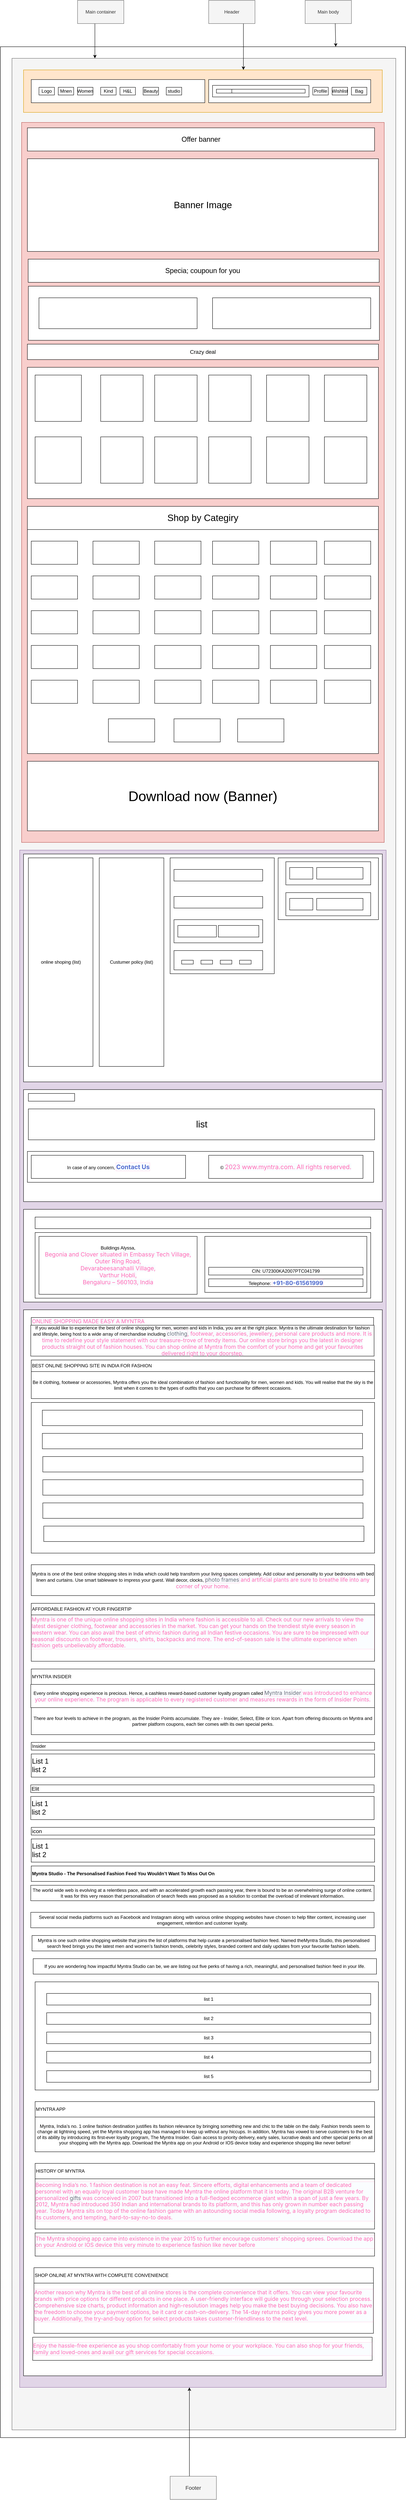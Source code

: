 <mxfile version="21.6.8" type="device">
  <diagram name="Page-1" id="J_QGx3Kxm0ipwew9tZq9">
    <mxGraphModel dx="2288" dy="1913" grid="1" gridSize="10" guides="1" tooltips="1" connect="1" arrows="1" fold="1" page="1" pageScale="1" pageWidth="850" pageHeight="1100" math="0" shadow="0">
      <root>
        <mxCell id="0" />
        <mxCell id="1" parent="0" />
        <mxCell id="g2kspoFdz66y3IR5VLWs-1" value="" style="rounded=0;whiteSpace=wrap;html=1;" parent="1" vertex="1">
          <mxGeometry x="-220" y="90" width="1050" height="6190" as="geometry" />
        </mxCell>
        <mxCell id="g2kspoFdz66y3IR5VLWs-2" value="" style="rounded=0;whiteSpace=wrap;html=1;fillColor=#f5f5f5;fontColor=#333333;strokeColor=#666666;" parent="1" vertex="1">
          <mxGeometry x="-190" y="120" width="995" height="6140" as="geometry" />
        </mxCell>
        <mxCell id="g2kspoFdz66y3IR5VLWs-3" value="" style="rounded=0;whiteSpace=wrap;html=1;fillColor=#ffe6cc;strokeColor=#d79b00;" parent="1" vertex="1">
          <mxGeometry x="-160" y="150" width="930" height="110" as="geometry" />
        </mxCell>
        <mxCell id="g2kspoFdz66y3IR5VLWs-4" value="" style="rounded=0;whiteSpace=wrap;html=1;" parent="1" vertex="1">
          <mxGeometry x="-140" y="175" width="450" height="60" as="geometry" />
        </mxCell>
        <mxCell id="g2kspoFdz66y3IR5VLWs-5" value="" style="rounded=0;whiteSpace=wrap;html=1;" parent="1" vertex="1">
          <mxGeometry x="320" y="175" width="420" height="60" as="geometry" />
        </mxCell>
        <mxCell id="g2kspoFdz66y3IR5VLWs-7" value="Mnen" style="rounded=1;whiteSpace=wrap;html=1;arcSize=0;" parent="1" vertex="1">
          <mxGeometry x="-70" y="195" width="40" height="20" as="geometry" />
        </mxCell>
        <mxCell id="g2kspoFdz66y3IR5VLWs-8" value="Women" style="rounded=1;whiteSpace=wrap;html=1;arcSize=0;" parent="1" vertex="1">
          <mxGeometry x="-20" y="195" width="40" height="20" as="geometry" />
        </mxCell>
        <mxCell id="g2kspoFdz66y3IR5VLWs-9" value="Kind" style="rounded=1;whiteSpace=wrap;html=1;arcSize=0;" parent="1" vertex="1">
          <mxGeometry x="40" y="195" width="40" height="20" as="geometry" />
        </mxCell>
        <mxCell id="g2kspoFdz66y3IR5VLWs-10" value="H&amp;amp;L" style="rounded=1;whiteSpace=wrap;html=1;arcSize=0;" parent="1" vertex="1">
          <mxGeometry x="90" y="195" width="40" height="20" as="geometry" />
        </mxCell>
        <mxCell id="g2kspoFdz66y3IR5VLWs-11" value="Beauty" style="rounded=1;whiteSpace=wrap;html=1;arcSize=0;" parent="1" vertex="1">
          <mxGeometry x="150" y="195" width="40" height="20" as="geometry" />
        </mxCell>
        <mxCell id="g2kspoFdz66y3IR5VLWs-12" value="studio" style="rounded=1;whiteSpace=wrap;html=1;arcSize=0;" parent="1" vertex="1">
          <mxGeometry x="210" y="195" width="40" height="20" as="geometry" />
        </mxCell>
        <mxCell id="g2kspoFdz66y3IR5VLWs-13" value="Logo" style="rounded=1;whiteSpace=wrap;html=1;arcSize=0;" parent="1" vertex="1">
          <mxGeometry x="-120" y="195" width="40" height="20" as="geometry" />
        </mxCell>
        <mxCell id="g2kspoFdz66y3IR5VLWs-14" value="Profile" style="rounded=1;whiteSpace=wrap;html=1;arcSize=0;" parent="1" vertex="1">
          <mxGeometry x="590" y="195" width="40" height="20" as="geometry" />
        </mxCell>
        <mxCell id="g2kspoFdz66y3IR5VLWs-15" value="Wishlist" style="rounded=1;whiteSpace=wrap;html=1;arcSize=0;" parent="1" vertex="1">
          <mxGeometry x="640" y="195" width="40" height="20" as="geometry" />
        </mxCell>
        <mxCell id="g2kspoFdz66y3IR5VLWs-16" value="Bag" style="rounded=1;whiteSpace=wrap;html=1;arcSize=0;" parent="1" vertex="1">
          <mxGeometry x="690" y="195" width="40" height="20" as="geometry" />
        </mxCell>
        <mxCell id="g2kspoFdz66y3IR5VLWs-18" value="" style="rounded=0;whiteSpace=wrap;html=1;" parent="1" vertex="1">
          <mxGeometry x="330" y="190" width="250" height="30" as="geometry" />
        </mxCell>
        <mxCell id="g2kspoFdz66y3IR5VLWs-19" value="" style="rounded=0;whiteSpace=wrap;html=1;" parent="1" vertex="1">
          <mxGeometry x="380" y="200" width="190" height="10" as="geometry" />
        </mxCell>
        <mxCell id="g2kspoFdz66y3IR5VLWs-20" value="" style="rounded=1;whiteSpace=wrap;html=1;arcSize=0;" parent="1" vertex="1">
          <mxGeometry x="340" y="200" width="40" height="10" as="geometry" />
        </mxCell>
        <mxCell id="g2kspoFdz66y3IR5VLWs-24" value="" style="rounded=0;whiteSpace=wrap;html=1;fillColor=#f8cecc;strokeColor=#b85450;" parent="1" vertex="1">
          <mxGeometry x="-165" y="286" width="940" height="1864" as="geometry" />
        </mxCell>
        <mxCell id="g2kspoFdz66y3IR5VLWs-26" value="&lt;font style=&quot;font-size: 18px;&quot;&gt;Offer banner&lt;/font&gt;" style="rounded=0;whiteSpace=wrap;html=1;" parent="1" vertex="1">
          <mxGeometry x="-150" y="300" width="900" height="60" as="geometry" />
        </mxCell>
        <mxCell id="g2kspoFdz66y3IR5VLWs-27" value="&lt;font style=&quot;font-size: 24px;&quot;&gt;Banner Image&lt;/font&gt;" style="rounded=0;whiteSpace=wrap;html=1;" parent="1" vertex="1">
          <mxGeometry x="-150" y="380" width="910" height="240" as="geometry" />
        </mxCell>
        <mxCell id="g2kspoFdz66y3IR5VLWs-28" value="&lt;font style=&quot;font-size: 18px;&quot;&gt;Specia; coupoun for you&amp;nbsp;&lt;/font&gt;" style="rounded=0;whiteSpace=wrap;html=1;" parent="1" vertex="1">
          <mxGeometry x="-148" y="640" width="910" height="60" as="geometry" />
        </mxCell>
        <mxCell id="g2kspoFdz66y3IR5VLWs-29" value="" style="rounded=0;whiteSpace=wrap;html=1;" parent="1" vertex="1">
          <mxGeometry x="-147.5" y="710" width="910" height="140" as="geometry" />
        </mxCell>
        <mxCell id="g2kspoFdz66y3IR5VLWs-30" value="" style="rounded=0;whiteSpace=wrap;html=1;" parent="1" vertex="1">
          <mxGeometry x="330" y="740" width="410" height="80" as="geometry" />
        </mxCell>
        <mxCell id="g2kspoFdz66y3IR5VLWs-31" value="" style="rounded=0;whiteSpace=wrap;html=1;" parent="1" vertex="1">
          <mxGeometry x="-120" y="740" width="410" height="80" as="geometry" />
        </mxCell>
        <mxCell id="g2kspoFdz66y3IR5VLWs-32" value="&lt;font style=&quot;font-size: 14px;&quot;&gt;Crazy deal&lt;/font&gt;" style="rounded=0;whiteSpace=wrap;html=1;" parent="1" vertex="1">
          <mxGeometry x="-150" y="860" width="910" height="40" as="geometry" />
        </mxCell>
        <mxCell id="g2kspoFdz66y3IR5VLWs-33" value="" style="rounded=0;whiteSpace=wrap;html=1;" parent="1" vertex="1">
          <mxGeometry x="-150" y="920" width="910" height="340" as="geometry" />
        </mxCell>
        <mxCell id="inpO7xmW9Edm7vIvxbvB-1" value="" style="rounded=0;whiteSpace=wrap;html=1;" parent="1" vertex="1">
          <mxGeometry x="-130" y="940" width="120" height="120" as="geometry" />
        </mxCell>
        <mxCell id="inpO7xmW9Edm7vIvxbvB-2" value="" style="rounded=0;whiteSpace=wrap;html=1;" parent="1" vertex="1">
          <mxGeometry x="40" y="940" width="110" height="120" as="geometry" />
        </mxCell>
        <mxCell id="inpO7xmW9Edm7vIvxbvB-3" value="" style="rounded=0;whiteSpace=wrap;html=1;" parent="1" vertex="1">
          <mxGeometry x="180" y="940" width="110" height="120" as="geometry" />
        </mxCell>
        <mxCell id="inpO7xmW9Edm7vIvxbvB-4" value="" style="rounded=0;whiteSpace=wrap;html=1;" parent="1" vertex="1">
          <mxGeometry x="320" y="940" width="110" height="120" as="geometry" />
        </mxCell>
        <mxCell id="inpO7xmW9Edm7vIvxbvB-5" value="" style="rounded=0;whiteSpace=wrap;html=1;" parent="1" vertex="1">
          <mxGeometry x="470" y="940" width="110" height="120" as="geometry" />
        </mxCell>
        <mxCell id="inpO7xmW9Edm7vIvxbvB-6" value="" style="rounded=0;whiteSpace=wrap;html=1;" parent="1" vertex="1">
          <mxGeometry x="620" y="940" width="110" height="120" as="geometry" />
        </mxCell>
        <mxCell id="inpO7xmW9Edm7vIvxbvB-9" value="" style="rounded=0;whiteSpace=wrap;html=1;" parent="1" vertex="1">
          <mxGeometry x="-130" y="1100" width="120" height="120" as="geometry" />
        </mxCell>
        <mxCell id="inpO7xmW9Edm7vIvxbvB-10" value="" style="rounded=0;whiteSpace=wrap;html=1;" parent="1" vertex="1">
          <mxGeometry x="40" y="1100" width="110" height="120" as="geometry" />
        </mxCell>
        <mxCell id="inpO7xmW9Edm7vIvxbvB-11" value="" style="rounded=0;whiteSpace=wrap;html=1;" parent="1" vertex="1">
          <mxGeometry x="180" y="1100" width="110" height="120" as="geometry" />
        </mxCell>
        <mxCell id="inpO7xmW9Edm7vIvxbvB-12" value="" style="rounded=0;whiteSpace=wrap;html=1;" parent="1" vertex="1">
          <mxGeometry x="320" y="1100" width="110" height="120" as="geometry" />
        </mxCell>
        <mxCell id="inpO7xmW9Edm7vIvxbvB-13" value="" style="rounded=0;whiteSpace=wrap;html=1;" parent="1" vertex="1">
          <mxGeometry x="470" y="1100" width="110" height="120" as="geometry" />
        </mxCell>
        <mxCell id="inpO7xmW9Edm7vIvxbvB-14" value="" style="rounded=0;whiteSpace=wrap;html=1;" parent="1" vertex="1">
          <mxGeometry x="620" y="1100" width="110" height="120" as="geometry" />
        </mxCell>
        <mxCell id="inpO7xmW9Edm7vIvxbvB-15" value="&lt;font style=&quot;font-size: 24px;&quot;&gt;Shop by Categiry&lt;/font&gt;" style="rounded=0;whiteSpace=wrap;html=1;" parent="1" vertex="1">
          <mxGeometry x="-150" y="1280" width="910" height="60" as="geometry" />
        </mxCell>
        <mxCell id="inpO7xmW9Edm7vIvxbvB-16" value="" style="rounded=0;whiteSpace=wrap;html=1;" parent="1" vertex="1">
          <mxGeometry x="-150" y="1340" width="910" height="580" as="geometry" />
        </mxCell>
        <mxCell id="inpO7xmW9Edm7vIvxbvB-17" value="" style="rounded=0;whiteSpace=wrap;html=1;" parent="1" vertex="1">
          <mxGeometry x="620" y="1370" width="120" height="60" as="geometry" />
        </mxCell>
        <mxCell id="inpO7xmW9Edm7vIvxbvB-18" value="" style="rounded=0;whiteSpace=wrap;html=1;" parent="1" vertex="1">
          <mxGeometry x="480" y="1370" width="120" height="60" as="geometry" />
        </mxCell>
        <mxCell id="inpO7xmW9Edm7vIvxbvB-19" value="" style="rounded=0;whiteSpace=wrap;html=1;" parent="1" vertex="1">
          <mxGeometry x="330" y="1370" width="120" height="60" as="geometry" />
        </mxCell>
        <mxCell id="inpO7xmW9Edm7vIvxbvB-20" value="" style="rounded=0;whiteSpace=wrap;html=1;" parent="1" vertex="1">
          <mxGeometry x="180" y="1370" width="120" height="60" as="geometry" />
        </mxCell>
        <mxCell id="inpO7xmW9Edm7vIvxbvB-21" value="" style="rounded=0;whiteSpace=wrap;html=1;" parent="1" vertex="1">
          <mxGeometry x="20" y="1370" width="120" height="60" as="geometry" />
        </mxCell>
        <mxCell id="inpO7xmW9Edm7vIvxbvB-22" value="" style="rounded=0;whiteSpace=wrap;html=1;" parent="1" vertex="1">
          <mxGeometry x="-140" y="1370" width="120" height="60" as="geometry" />
        </mxCell>
        <mxCell id="inpO7xmW9Edm7vIvxbvB-23" value="" style="rounded=0;whiteSpace=wrap;html=1;" parent="1" vertex="1">
          <mxGeometry x="620" y="1460" width="120" height="60" as="geometry" />
        </mxCell>
        <mxCell id="inpO7xmW9Edm7vIvxbvB-24" value="" style="rounded=0;whiteSpace=wrap;html=1;" parent="1" vertex="1">
          <mxGeometry x="480" y="1460" width="120" height="60" as="geometry" />
        </mxCell>
        <mxCell id="inpO7xmW9Edm7vIvxbvB-25" value="" style="rounded=0;whiteSpace=wrap;html=1;" parent="1" vertex="1">
          <mxGeometry x="330" y="1460" width="120" height="60" as="geometry" />
        </mxCell>
        <mxCell id="inpO7xmW9Edm7vIvxbvB-26" value="" style="rounded=0;whiteSpace=wrap;html=1;" parent="1" vertex="1">
          <mxGeometry x="180" y="1460" width="120" height="60" as="geometry" />
        </mxCell>
        <mxCell id="inpO7xmW9Edm7vIvxbvB-27" value="" style="rounded=0;whiteSpace=wrap;html=1;" parent="1" vertex="1">
          <mxGeometry x="20" y="1460" width="120" height="60" as="geometry" />
        </mxCell>
        <mxCell id="inpO7xmW9Edm7vIvxbvB-28" value="" style="rounded=0;whiteSpace=wrap;html=1;" parent="1" vertex="1">
          <mxGeometry x="-140" y="1460" width="120" height="60" as="geometry" />
        </mxCell>
        <mxCell id="inpO7xmW9Edm7vIvxbvB-29" value="" style="rounded=0;whiteSpace=wrap;html=1;" parent="1" vertex="1">
          <mxGeometry x="620" y="1550" width="120" height="60" as="geometry" />
        </mxCell>
        <mxCell id="inpO7xmW9Edm7vIvxbvB-30" value="" style="rounded=0;whiteSpace=wrap;html=1;" parent="1" vertex="1">
          <mxGeometry x="480" y="1550" width="120" height="60" as="geometry" />
        </mxCell>
        <mxCell id="inpO7xmW9Edm7vIvxbvB-31" value="" style="rounded=0;whiteSpace=wrap;html=1;" parent="1" vertex="1">
          <mxGeometry x="330" y="1550" width="120" height="60" as="geometry" />
        </mxCell>
        <mxCell id="inpO7xmW9Edm7vIvxbvB-32" value="" style="rounded=0;whiteSpace=wrap;html=1;" parent="1" vertex="1">
          <mxGeometry x="180" y="1550" width="120" height="60" as="geometry" />
        </mxCell>
        <mxCell id="inpO7xmW9Edm7vIvxbvB-33" value="" style="rounded=0;whiteSpace=wrap;html=1;" parent="1" vertex="1">
          <mxGeometry x="20" y="1550" width="120" height="60" as="geometry" />
        </mxCell>
        <mxCell id="inpO7xmW9Edm7vIvxbvB-34" value="" style="rounded=0;whiteSpace=wrap;html=1;" parent="1" vertex="1">
          <mxGeometry x="-140" y="1550" width="120" height="60" as="geometry" />
        </mxCell>
        <mxCell id="inpO7xmW9Edm7vIvxbvB-35" value="" style="rounded=0;whiteSpace=wrap;html=1;" parent="1" vertex="1">
          <mxGeometry x="620" y="1640" width="120" height="60" as="geometry" />
        </mxCell>
        <mxCell id="inpO7xmW9Edm7vIvxbvB-36" value="" style="rounded=0;whiteSpace=wrap;html=1;" parent="1" vertex="1">
          <mxGeometry x="480" y="1640" width="120" height="60" as="geometry" />
        </mxCell>
        <mxCell id="inpO7xmW9Edm7vIvxbvB-37" value="" style="rounded=0;whiteSpace=wrap;html=1;" parent="1" vertex="1">
          <mxGeometry x="330" y="1640" width="120" height="60" as="geometry" />
        </mxCell>
        <mxCell id="inpO7xmW9Edm7vIvxbvB-38" value="" style="rounded=0;whiteSpace=wrap;html=1;" parent="1" vertex="1">
          <mxGeometry x="180" y="1640" width="120" height="60" as="geometry" />
        </mxCell>
        <mxCell id="inpO7xmW9Edm7vIvxbvB-39" value="" style="rounded=0;whiteSpace=wrap;html=1;" parent="1" vertex="1">
          <mxGeometry x="20" y="1640" width="120" height="60" as="geometry" />
        </mxCell>
        <mxCell id="inpO7xmW9Edm7vIvxbvB-40" value="" style="rounded=0;whiteSpace=wrap;html=1;" parent="1" vertex="1">
          <mxGeometry x="-140" y="1640" width="120" height="60" as="geometry" />
        </mxCell>
        <mxCell id="inpO7xmW9Edm7vIvxbvB-41" value="" style="rounded=0;whiteSpace=wrap;html=1;" parent="1" vertex="1">
          <mxGeometry x="620" y="1730" width="120" height="60" as="geometry" />
        </mxCell>
        <mxCell id="inpO7xmW9Edm7vIvxbvB-42" value="" style="rounded=0;whiteSpace=wrap;html=1;" parent="1" vertex="1">
          <mxGeometry x="480" y="1730" width="120" height="60" as="geometry" />
        </mxCell>
        <mxCell id="inpO7xmW9Edm7vIvxbvB-43" value="" style="rounded=0;whiteSpace=wrap;html=1;" parent="1" vertex="1">
          <mxGeometry x="330" y="1730" width="120" height="60" as="geometry" />
        </mxCell>
        <mxCell id="inpO7xmW9Edm7vIvxbvB-44" value="" style="rounded=0;whiteSpace=wrap;html=1;" parent="1" vertex="1">
          <mxGeometry x="180" y="1730" width="120" height="60" as="geometry" />
        </mxCell>
        <mxCell id="inpO7xmW9Edm7vIvxbvB-45" value="" style="rounded=0;whiteSpace=wrap;html=1;" parent="1" vertex="1">
          <mxGeometry x="20" y="1730" width="120" height="60" as="geometry" />
        </mxCell>
        <mxCell id="inpO7xmW9Edm7vIvxbvB-46" value="" style="rounded=0;whiteSpace=wrap;html=1;" parent="1" vertex="1">
          <mxGeometry x="-140" y="1730" width="120" height="60" as="geometry" />
        </mxCell>
        <mxCell id="inpO7xmW9Edm7vIvxbvB-48" value="" style="rounded=0;whiteSpace=wrap;html=1;" parent="1" vertex="1">
          <mxGeometry x="395" y="1830" width="120" height="60" as="geometry" />
        </mxCell>
        <mxCell id="inpO7xmW9Edm7vIvxbvB-49" value="" style="rounded=0;whiteSpace=wrap;html=1;" parent="1" vertex="1">
          <mxGeometry x="230" y="1830" width="120" height="60" as="geometry" />
        </mxCell>
        <mxCell id="inpO7xmW9Edm7vIvxbvB-50" value="" style="rounded=0;whiteSpace=wrap;html=1;" parent="1" vertex="1">
          <mxGeometry x="60" y="1830" width="120" height="60" as="geometry" />
        </mxCell>
        <mxCell id="inpO7xmW9Edm7vIvxbvB-53" value="&lt;font style=&quot;font-size: 36px;&quot;&gt;Download now (Banner)&lt;/font&gt;" style="rounded=0;whiteSpace=wrap;html=1;" parent="1" vertex="1">
          <mxGeometry x="-150" y="1940" width="910" height="180" as="geometry" />
        </mxCell>
        <mxCell id="inpO7xmW9Edm7vIvxbvB-54" value="" style="rounded=0;whiteSpace=wrap;html=1;fillColor=#e1d5e7;strokeColor=#9673a6;" parent="1" vertex="1">
          <mxGeometry x="-170" y="2170" width="950" height="3980" as="geometry" />
        </mxCell>
        <mxCell id="inpO7xmW9Edm7vIvxbvB-55" value="" style="rounded=0;whiteSpace=wrap;html=1;" parent="1" vertex="1">
          <mxGeometry x="-160" y="2180" width="930" height="590" as="geometry" />
        </mxCell>
        <mxCell id="inpO7xmW9Edm7vIvxbvB-56" value="online shoping (list)" style="rounded=0;whiteSpace=wrap;html=1;" parent="1" vertex="1">
          <mxGeometry x="-147.5" y="2190" width="167.5" height="540" as="geometry" />
        </mxCell>
        <mxCell id="inpO7xmW9Edm7vIvxbvB-57" value="Custumer policy (list)" style="rounded=0;whiteSpace=wrap;html=1;" parent="1" vertex="1">
          <mxGeometry x="36.25" y="2190" width="167.5" height="540" as="geometry" />
        </mxCell>
        <mxCell id="inpO7xmW9Edm7vIvxbvB-58" value="" style="rounded=0;whiteSpace=wrap;html=1;" parent="1" vertex="1">
          <mxGeometry x="220" y="2190" width="270" height="300" as="geometry" />
        </mxCell>
        <mxCell id="inpO7xmW9Edm7vIvxbvB-59" value="" style="rounded=0;whiteSpace=wrap;html=1;" parent="1" vertex="1">
          <mxGeometry x="230" y="2220" width="230" height="30" as="geometry" />
        </mxCell>
        <mxCell id="inpO7xmW9Edm7vIvxbvB-60" value="" style="rounded=0;whiteSpace=wrap;html=1;" parent="1" vertex="1">
          <mxGeometry x="230" y="2290" width="230" height="30" as="geometry" />
        </mxCell>
        <mxCell id="inpO7xmW9Edm7vIvxbvB-61" value="" style="rounded=0;whiteSpace=wrap;html=1;" parent="1" vertex="1">
          <mxGeometry x="230" y="2350" width="230" height="60" as="geometry" />
        </mxCell>
        <mxCell id="inpO7xmW9Edm7vIvxbvB-62" value="" style="rounded=0;whiteSpace=wrap;html=1;" parent="1" vertex="1">
          <mxGeometry x="230" y="2430" width="230" height="50" as="geometry" />
        </mxCell>
        <mxCell id="inpO7xmW9Edm7vIvxbvB-63" value="" style="rounded=0;whiteSpace=wrap;html=1;" parent="1" vertex="1">
          <mxGeometry x="250" y="2455" width="30" height="10" as="geometry" />
        </mxCell>
        <mxCell id="inpO7xmW9Edm7vIvxbvB-65" value="" style="rounded=0;whiteSpace=wrap;html=1;" parent="1" vertex="1">
          <mxGeometry x="300" y="2455" width="30" height="10" as="geometry" />
        </mxCell>
        <mxCell id="inpO7xmW9Edm7vIvxbvB-66" value="" style="rounded=0;whiteSpace=wrap;html=1;" parent="1" vertex="1">
          <mxGeometry x="350" y="2455" width="30" height="10" as="geometry" />
        </mxCell>
        <mxCell id="inpO7xmW9Edm7vIvxbvB-67" value="" style="rounded=0;whiteSpace=wrap;html=1;" parent="1" vertex="1">
          <mxGeometry x="400" y="2455" width="30" height="10" as="geometry" />
        </mxCell>
        <mxCell id="inpO7xmW9Edm7vIvxbvB-68" value="" style="rounded=0;whiteSpace=wrap;html=1;" parent="1" vertex="1">
          <mxGeometry x="240" y="2365" width="100" height="30" as="geometry" />
        </mxCell>
        <mxCell id="inpO7xmW9Edm7vIvxbvB-69" value="" style="rounded=0;whiteSpace=wrap;html=1;" parent="1" vertex="1">
          <mxGeometry x="345" y="2365" width="105" height="30" as="geometry" />
        </mxCell>
        <mxCell id="inpO7xmW9Edm7vIvxbvB-70" value="" style="rounded=0;whiteSpace=wrap;html=1;" parent="1" vertex="1">
          <mxGeometry x="500" y="2190" width="260" height="160" as="geometry" />
        </mxCell>
        <mxCell id="inpO7xmW9Edm7vIvxbvB-71" value="" style="rounded=0;whiteSpace=wrap;html=1;" parent="1" vertex="1">
          <mxGeometry x="520" y="2200" width="220" height="60" as="geometry" />
        </mxCell>
        <mxCell id="inpO7xmW9Edm7vIvxbvB-72" value="" style="rounded=0;whiteSpace=wrap;html=1;" parent="1" vertex="1">
          <mxGeometry x="520" y="2280" width="220" height="60" as="geometry" />
        </mxCell>
        <mxCell id="inpO7xmW9Edm7vIvxbvB-73" value="" style="rounded=0;whiteSpace=wrap;html=1;" parent="1" vertex="1">
          <mxGeometry x="530" y="2215" width="60" height="30" as="geometry" />
        </mxCell>
        <mxCell id="inpO7xmW9Edm7vIvxbvB-74" value="" style="rounded=0;whiteSpace=wrap;html=1;" parent="1" vertex="1">
          <mxGeometry x="530" y="2295" width="60" height="30" as="geometry" />
        </mxCell>
        <mxCell id="inpO7xmW9Edm7vIvxbvB-75" value="" style="rounded=0;whiteSpace=wrap;html=1;" parent="1" vertex="1">
          <mxGeometry x="600" y="2215" width="120" height="30" as="geometry" />
        </mxCell>
        <mxCell id="inpO7xmW9Edm7vIvxbvB-76" value="" style="rounded=0;whiteSpace=wrap;html=1;" parent="1" vertex="1">
          <mxGeometry x="600" y="2295" width="120" height="30" as="geometry" />
        </mxCell>
        <mxCell id="inpO7xmW9Edm7vIvxbvB-77" value="" style="rounded=0;whiteSpace=wrap;html=1;" parent="1" vertex="1">
          <mxGeometry x="-160" y="2790" width="930" height="290" as="geometry" />
        </mxCell>
        <mxCell id="inpO7xmW9Edm7vIvxbvB-78" value="" style="rounded=0;whiteSpace=wrap;html=1;" parent="1" vertex="1">
          <mxGeometry x="-147.5" y="2800" width="120" height="20" as="geometry" />
        </mxCell>
        <mxCell id="inpO7xmW9Edm7vIvxbvB-80" value="&lt;font style=&quot;font-size: 24px;&quot;&gt;list&lt;/font&gt;" style="rounded=0;whiteSpace=wrap;html=1;" parent="1" vertex="1">
          <mxGeometry x="-147.5" y="2840" width="897.5" height="80" as="geometry" />
        </mxCell>
        <mxCell id="inpO7xmW9Edm7vIvxbvB-81" value="" style="rounded=0;whiteSpace=wrap;html=1;" parent="1" vertex="1">
          <mxGeometry x="-150" y="2950" width="897.5" height="80" as="geometry" />
        </mxCell>
        <mxCell id="inpO7xmW9Edm7vIvxbvB-82" value="In case of any concern,&amp;nbsp;&lt;a style=&quot;box-sizing: inherit; background-color: rgba(112, 187, 255, 0.03); text-decoration-line: none; color: rgb(82, 108, 208); font-weight: 700; font-family: Assistant, -apple-system, BlinkMacSystemFont, &amp;quot;Segoe UI&amp;quot;, Roboto, Helvetica, Arial, sans-serif; font-size: medium; text-align: start; border-color: rgb(255, 105, 180) !important; outline: rgba(255, 105, 180, 0.25) solid 1px !important;&quot; data-reactid=&quot;322&quot; href=&quot;https://www.myntra.com/contactus&quot;&gt;Contact Us&lt;/a&gt;" style="rounded=0;whiteSpace=wrap;html=1;" parent="1" vertex="1">
          <mxGeometry x="-140" y="2960" width="400" height="60" as="geometry" />
        </mxCell>
        <mxCell id="inpO7xmW9Edm7vIvxbvB-85" value="©&amp;nbsp;&lt;span style=&quot;color: rgb(255, 105, 180); font-family: Assistant, -apple-system, BlinkMacSystemFont, &amp;quot;Segoe UI&amp;quot;, Roboto, Helvetica, Arial, sans-serif; font-size: medium; text-align: end; background-color: rgba(112, 187, 255, 0.03);&quot;&gt;2023&lt;/span&gt;&lt;span style=&quot;color: rgb(255, 105, 180); font-family: Assistant, -apple-system, BlinkMacSystemFont, &amp;quot;Segoe UI&amp;quot;, Roboto, Helvetica, Arial, sans-serif; font-size: medium; text-align: end; background-color: rgba(112, 187, 255, 0.03);&quot;&gt;&amp;nbsp;www.myntra.com. All rights reserved.&lt;/span&gt;" style="rounded=0;whiteSpace=wrap;html=1;" parent="1" vertex="1">
          <mxGeometry x="320" y="2960" width="400" height="60" as="geometry" />
        </mxCell>
        <mxCell id="inpO7xmW9Edm7vIvxbvB-86" value="" style="rounded=0;whiteSpace=wrap;html=1;" parent="1" vertex="1">
          <mxGeometry x="-160" y="3100" width="930" height="240" as="geometry" />
        </mxCell>
        <mxCell id="inpO7xmW9Edm7vIvxbvB-87" value="" style="rounded=0;whiteSpace=wrap;html=1;" parent="1" vertex="1">
          <mxGeometry x="-130" y="3120" width="870" height="30" as="geometry" />
        </mxCell>
        <mxCell id="inpO7xmW9Edm7vIvxbvB-88" value="" style="rounded=0;whiteSpace=wrap;html=1;" parent="1" vertex="1">
          <mxGeometry x="-130" y="3160" width="870" height="170" as="geometry" />
        </mxCell>
        <mxCell id="inpO7xmW9Edm7vIvxbvB-89" value="Buildings Alyssa,&lt;br style=&quot;box-sizing: inherit; color: rgb(255, 105, 180); background-color: rgba(112, 187, 255, 0.03); font-family: Assistant, -apple-system, BlinkMacSystemFont, &amp;quot;Segoe UI&amp;quot;, Roboto, Helvetica, Arial, sans-serif; font-size: 15px; text-align: start; border-color: rgb(255, 105, 180) !important; outline: rgba(255, 105, 180, 0.25) solid 1px !important;&quot; data-reactid=&quot;332&quot;&gt;&lt;span style=&quot;color: rgb(255, 105, 180); font-family: Assistant, -apple-system, BlinkMacSystemFont, &amp;quot;Segoe UI&amp;quot;, Roboto, Helvetica, Arial, sans-serif; font-size: 15px; text-align: start; background-color: rgba(112, 187, 255, 0.03);&quot;&gt;Begonia and Clover situated in Embassy Tech Village,&lt;/span&gt;&lt;br style=&quot;box-sizing: inherit; color: rgb(255, 105, 180); background-color: rgba(112, 187, 255, 0.03); font-family: Assistant, -apple-system, BlinkMacSystemFont, &amp;quot;Segoe UI&amp;quot;, Roboto, Helvetica, Arial, sans-serif; font-size: 15px; text-align: start; border-color: rgb(255, 105, 180) !important; outline: rgba(255, 105, 180, 0.25) solid 1px !important;&quot; data-reactid=&quot;334&quot;&gt;&lt;span style=&quot;color: rgb(255, 105, 180); font-family: Assistant, -apple-system, BlinkMacSystemFont, &amp;quot;Segoe UI&amp;quot;, Roboto, Helvetica, Arial, sans-serif; font-size: 15px; text-align: start; background-color: rgba(112, 187, 255, 0.03);&quot;&gt;Outer Ring Road,&lt;/span&gt;&lt;br style=&quot;box-sizing: inherit; color: rgb(255, 105, 180); background-color: rgba(112, 187, 255, 0.03); font-family: Assistant, -apple-system, BlinkMacSystemFont, &amp;quot;Segoe UI&amp;quot;, Roboto, Helvetica, Arial, sans-serif; font-size: 15px; text-align: start; border-color: rgb(255, 105, 180) !important; outline: rgba(255, 105, 180, 0.25) solid 1px !important;&quot; data-reactid=&quot;336&quot;&gt;&lt;span style=&quot;color: rgb(255, 105, 180); font-family: Assistant, -apple-system, BlinkMacSystemFont, &amp;quot;Segoe UI&amp;quot;, Roboto, Helvetica, Arial, sans-serif; font-size: 15px; text-align: start; background-color: rgba(112, 187, 255, 0.03);&quot;&gt;Devarabeesanahalli Village,&lt;/span&gt;&lt;br style=&quot;box-sizing: inherit; color: rgb(255, 105, 180); background-color: rgba(112, 187, 255, 0.03); font-family: Assistant, -apple-system, BlinkMacSystemFont, &amp;quot;Segoe UI&amp;quot;, Roboto, Helvetica, Arial, sans-serif; font-size: 15px; text-align: start; border-color: rgb(255, 105, 180) !important; outline: rgba(255, 105, 180, 0.25) solid 1px !important;&quot; data-reactid=&quot;338&quot;&gt;&lt;span style=&quot;color: rgb(255, 105, 180); font-family: Assistant, -apple-system, BlinkMacSystemFont, &amp;quot;Segoe UI&amp;quot;, Roboto, Helvetica, Arial, sans-serif; font-size: 15px; text-align: start; background-color: rgba(112, 187, 255, 0.03);&quot;&gt;Varthur Hobli,&lt;/span&gt;&lt;br style=&quot;box-sizing: inherit; color: rgb(255, 105, 180); background-color: rgba(112, 187, 255, 0.03); font-family: Assistant, -apple-system, BlinkMacSystemFont, &amp;quot;Segoe UI&amp;quot;, Roboto, Helvetica, Arial, sans-serif; font-size: 15px; text-align: start; border-color: rgb(255, 105, 180) !important; outline: rgba(255, 105, 180, 0.25) solid 1px !important;&quot; data-reactid=&quot;340&quot;&gt;&lt;span style=&quot;color: rgb(255, 105, 180); font-family: Assistant, -apple-system, BlinkMacSystemFont, &amp;quot;Segoe UI&amp;quot;, Roboto, Helvetica, Arial, sans-serif; font-size: 15px; text-align: start; background-color: rgba(112, 187, 255, 0.03);&quot;&gt;Bengaluru – 560103, India&lt;/span&gt;" style="rounded=0;whiteSpace=wrap;html=1;" parent="1" vertex="1">
          <mxGeometry x="-120" y="3170" width="410" height="150" as="geometry" />
        </mxCell>
        <mxCell id="inpO7xmW9Edm7vIvxbvB-90" value="" style="rounded=0;whiteSpace=wrap;html=1;" parent="1" vertex="1">
          <mxGeometry x="310" y="3170" width="420" height="145" as="geometry" />
        </mxCell>
        <mxCell id="inpO7xmW9Edm7vIvxbvB-91" value="CIN: U72300KA2007PTC041799" style="rounded=0;whiteSpace=wrap;html=1;" parent="1" vertex="1">
          <mxGeometry x="320" y="3250" width="400" height="20" as="geometry" />
        </mxCell>
        <mxCell id="inpO7xmW9Edm7vIvxbvB-92" value="Telephone:&amp;nbsp;&lt;a style=&quot;box-sizing: inherit; background-color: rgba(112, 187, 255, 0.03); text-decoration-line: none; color: rgb(82, 108, 208); font-weight: 700; font-family: Assistant, -apple-system, BlinkMacSystemFont, &amp;quot;Segoe UI&amp;quot;, Roboto, Helvetica, Arial, sans-serif; font-size: 15px; text-align: start; border-color: rgb(255, 105, 180) !important; outline: rgba(255, 105, 180, 0.25) solid 1px !important;&quot; data-reactid=&quot;346&quot; class=&quot;index-lcTelephone index-highlightText&quot; href=&quot;tel:+918061561999&quot;&gt;+91-80-61561999&lt;/a&gt;" style="rounded=0;whiteSpace=wrap;html=1;" parent="1" vertex="1">
          <mxGeometry x="320" y="3280" width="400" height="20" as="geometry" />
        </mxCell>
        <mxCell id="inpO7xmW9Edm7vIvxbvB-93" value="" style="rounded=0;whiteSpace=wrap;html=1;" parent="1" vertex="1">
          <mxGeometry x="-160" y="3360" width="930" height="2760" as="geometry" />
        </mxCell>
        <mxCell id="inpO7xmW9Edm7vIvxbvB-94" value="&lt;span style=&quot;background-color: rgba(112, 187, 255, 0.03); color: rgb(255, 105, 180); font-family: Assistant, -apple-system, BlinkMacSystemFont, &amp;quot;Segoe UI&amp;quot;, Roboto, Helvetica, Arial, sans-serif; font-size: 14px;&quot;&gt;ONLINE SHOPPING MADE EASY A MYNTRA&lt;/span&gt;&lt;br&gt;" style="rounded=0;whiteSpace=wrap;html=1;align=left;" parent="1" vertex="1">
          <mxGeometry x="-140" y="3380" width="887.5" height="20" as="geometry" />
        </mxCell>
        <mxCell id="inpO7xmW9Edm7vIvxbvB-95" value="If you would like to experience the best of online shopping for men, women and kids in India, you are at the right place. Myntra is the ultimate destination for fashion and lifestyle, being host to a wide array of merchandise including&amp;nbsp;&lt;a style=&quot;box-sizing: inherit; background-color: rgba(112, 187, 255, 0.03); text-decoration-line: none; color: rgb(105, 107, 121); font-family: Assistant, -apple-system, BlinkMacSystemFont, &amp;quot;Segoe UI&amp;quot;, Roboto, Helvetica, Arial, sans-serif; font-size: 14px; text-align: start; border-color: rgb(255, 105, 180) !important; outline: rgba(255, 105, 180, 0.25) solid 1px !important;&quot; href=&quot;https://www.myntra.com/clothing&quot; class=&quot;seolink&quot;&gt;clothing&lt;/a&gt;&lt;span style=&quot;color: rgb(255, 105, 180); font-family: Assistant, -apple-system, BlinkMacSystemFont, &amp;quot;Segoe UI&amp;quot;, Roboto, Helvetica, Arial, sans-serif; font-size: 14px; text-align: start; background-color: rgba(112, 187, 255, 0.03);&quot;&gt;, footwear, accessories, jewellery, personal care products and more. It is time to redefine your style statement with our treasure-trove of trendy items. Our online store brings you the latest in designer products straight out of fashion houses. You can shop online at Myntra from the comfort of your home and get your favourites delivered right to your doorstep.&lt;/span&gt;" style="rounded=0;whiteSpace=wrap;html=1;" parent="1" vertex="1">
          <mxGeometry x="-141.25" y="3400" width="890" height="80" as="geometry" />
        </mxCell>
        <mxCell id="inpO7xmW9Edm7vIvxbvB-97" value="BEST ONLINE SHOPPING SITE IN INDIA FOR FASHION" style="rounded=0;whiteSpace=wrap;html=1;align=left;" parent="1" vertex="1">
          <mxGeometry x="-140" y="3490" width="890" height="30" as="geometry" />
        </mxCell>
        <mxCell id="inpO7xmW9Edm7vIvxbvB-98" value="Be it clothing, footwear or accessories, Myntra offers you the ideal combination of fashion and functionality for men, women and kids. You will realise that the sky is the limit when it comes to the types of outfits that you can purchase for different occasions." style="rounded=0;whiteSpace=wrap;html=1;" parent="1" vertex="1">
          <mxGeometry x="-140" y="3520" width="890" height="70" as="geometry" />
        </mxCell>
        <mxCell id="inpO7xmW9Edm7vIvxbvB-99" value="" style="rounded=0;whiteSpace=wrap;html=1;" parent="1" vertex="1">
          <mxGeometry x="-140" y="3600" width="890" height="390" as="geometry" />
        </mxCell>
        <mxCell id="inpO7xmW9Edm7vIvxbvB-100" value="" style="rounded=0;whiteSpace=wrap;html=1;" parent="1" vertex="1">
          <mxGeometry x="-111.25" y="3620" width="830" height="40" as="geometry" />
        </mxCell>
        <mxCell id="inpO7xmW9Edm7vIvxbvB-101" value="" style="rounded=0;whiteSpace=wrap;html=1;" parent="1" vertex="1">
          <mxGeometry x="-111.25" y="3680" width="830" height="40" as="geometry" />
        </mxCell>
        <mxCell id="inpO7xmW9Edm7vIvxbvB-102" value="" style="rounded=0;whiteSpace=wrap;html=1;" parent="1" vertex="1">
          <mxGeometry x="-110" y="3740" width="830" height="40" as="geometry" />
        </mxCell>
        <mxCell id="inpO7xmW9Edm7vIvxbvB-103" value="" style="rounded=0;whiteSpace=wrap;html=1;" parent="1" vertex="1">
          <mxGeometry x="-110" y="3800" width="830" height="40" as="geometry" />
        </mxCell>
        <mxCell id="inpO7xmW9Edm7vIvxbvB-104" value="" style="rounded=0;whiteSpace=wrap;html=1;" parent="1" vertex="1">
          <mxGeometry x="-110" y="3860" width="830" height="40" as="geometry" />
        </mxCell>
        <mxCell id="inpO7xmW9Edm7vIvxbvB-105" value="" style="rounded=0;whiteSpace=wrap;html=1;" parent="1" vertex="1">
          <mxGeometry x="-107.5" y="3920" width="830" height="40" as="geometry" />
        </mxCell>
        <mxCell id="inpO7xmW9Edm7vIvxbvB-106" value="Myntra is one of the best online shopping sites in India which could help transform your living spaces completely. Add colour and personality to your bedrooms with bed linen and curtains. Use smart tableware to impress your guest. Wall decor, clocks,&amp;nbsp;&lt;a style=&quot;box-sizing: inherit; background-color: rgba(112, 187, 255, 0.03); text-decoration-line: none; color: rgb(105, 107, 121); font-family: Assistant, -apple-system, BlinkMacSystemFont, &amp;quot;Segoe UI&amp;quot;, Roboto, Helvetica, Arial, sans-serif; font-size: 14px; text-align: start; border-color: rgb(255, 105, 180) !important; outline: rgba(255, 105, 180, 0.25) solid 1px !important;&quot; href=&quot;https://www.myntra.com/photo-frames&quot; class=&quot;seolink&quot;&gt;photo frames&lt;/a&gt;&lt;span style=&quot;color: rgb(255, 105, 180); font-family: Assistant, -apple-system, BlinkMacSystemFont, &amp;quot;Segoe UI&amp;quot;, Roboto, Helvetica, Arial, sans-serif; font-size: 14px; text-align: start; background-color: rgba(112, 187, 255, 0.03);&quot;&gt;&amp;nbsp;and artificial plants are sure to breathe life into any corner of your home.&lt;/span&gt;" style="rounded=0;whiteSpace=wrap;html=1;" parent="1" vertex="1">
          <mxGeometry x="-140" y="4020" width="890" height="80" as="geometry" />
        </mxCell>
        <mxCell id="inpO7xmW9Edm7vIvxbvB-107" value="AFFORDABLE FASHION AT YOUR FINGERTIP" style="rounded=0;whiteSpace=wrap;html=1;align=left;" parent="1" vertex="1">
          <mxGeometry x="-140" y="4120" width="890" height="30" as="geometry" />
        </mxCell>
        <mxCell id="inpO7xmW9Edm7vIvxbvB-108" value="&#xa;&lt;p style=&quot;box-sizing: inherit; color: rgb(255, 105, 180); background-color: rgba(112, 187, 255, 0.03); font-family: Assistant, -apple-system, BlinkMacSystemFont, &amp;quot;Segoe UI&amp;quot;, Roboto, Helvetica, Arial, sans-serif; font-size: 14px; font-style: normal; font-variant-ligatures: normal; font-variant-caps: normal; font-weight: 400; letter-spacing: normal; orphans: 2; text-align: start; text-indent: 0px; text-transform: none; widows: 2; word-spacing: 0px; -webkit-text-stroke-width: 0px; text-decoration-thickness: initial; text-decoration-style: initial; text-decoration-color: initial; border-color: rgb(255, 105, 180) !important; outline: rgba(255, 105, 180, 0.25) solid 1px !important;&quot;&gt;Myntra is one of the unique online shopping sites in India where fashion is accessible to all. Check out our new arrivals to view the latest designer clothing, footwear and accessories in the market. You can get your hands on the trendiest style every season in western wear. You can also avail the best of ethnic fashion during all Indian festive occasions. You are sure to be impressed with our seasonal discounts on footwear, trousers, shirts, backpacks and more. The end-of-season sale is the ultimate experience when fashion gets unbelievably affordable.&lt;/p&gt;&lt;br class=&quot;Apple-interchange-newline&quot;&gt;&#xa;&#xa;" style="rounded=0;whiteSpace=wrap;html=1;" parent="1" vertex="1">
          <mxGeometry x="-140" y="4150" width="890" height="120" as="geometry" />
        </mxCell>
        <mxCell id="inpO7xmW9Edm7vIvxbvB-109" value="MYNTRA INSIDER" style="rounded=0;whiteSpace=wrap;html=1;align=left;" parent="1" vertex="1">
          <mxGeometry x="-140" y="4290" width="890" height="40" as="geometry" />
        </mxCell>
        <mxCell id="inpO7xmW9Edm7vIvxbvB-110" value="Every online shopping experience is precious. Hence, a cashless reward-based customer loyalty program called&amp;nbsp;&lt;a style=&quot;box-sizing: inherit; background-color: rgba(112, 187, 255, 0.03); text-decoration-line: none; color: rgb(105, 107, 121); font-family: Assistant, -apple-system, BlinkMacSystemFont, &amp;quot;Segoe UI&amp;quot;, Roboto, Helvetica, Arial, sans-serif; font-size: 14px; text-align: start; border-color: rgb(255, 105, 180) !important; outline: rgba(255, 105, 180, 0.25) solid 1px !important;&quot; href=&quot;https://www.myntra.com/myntrainsider&quot; class=&quot;seolink&quot;&gt;Myntra Insider&lt;/a&gt;&lt;span style=&quot;color: rgb(255, 105, 180); font-family: Assistant, -apple-system, BlinkMacSystemFont, &amp;quot;Segoe UI&amp;quot;, Roboto, Helvetica, Arial, sans-serif; font-size: 14px; text-align: start; background-color: rgba(112, 187, 255, 0.03);&quot;&gt;&amp;nbsp;was introduced to enhance your online experience. The program is applicable to every registered customer and measures rewards in the form of Insider Points.&lt;/span&gt;" style="rounded=0;whiteSpace=wrap;html=1;" parent="1" vertex="1">
          <mxGeometry x="-141.25" y="4330" width="891.25" height="60" as="geometry" />
        </mxCell>
        <mxCell id="inpO7xmW9Edm7vIvxbvB-111" value="There are four levels to achieve in the program, as the Insider Points accumulate. They are - Insider, Select, Elite or Icon. Apart from offering discounts on Myntra and partner platform coupons, each tier comes with its own special perks." style="rounded=0;whiteSpace=wrap;html=1;" parent="1" vertex="1">
          <mxGeometry x="-140" y="4390" width="890" height="70" as="geometry" />
        </mxCell>
        <mxCell id="inpO7xmW9Edm7vIvxbvB-112" value="Insider" style="rounded=0;whiteSpace=wrap;html=1;align=left;" parent="1" vertex="1">
          <mxGeometry x="-140" y="4480" width="890" height="20" as="geometry" />
        </mxCell>
        <mxCell id="inpO7xmW9Edm7vIvxbvB-113" value="&lt;font style=&quot;font-size: 18px;&quot;&gt;List 1&lt;br&gt;&lt;/font&gt;&lt;font style=&quot;font-size: 18px;&quot;&gt;list 2&lt;/font&gt;" style="rounded=0;whiteSpace=wrap;html=1;align=left;" parent="1" vertex="1">
          <mxGeometry x="-140" y="4510" width="890" height="60" as="geometry" />
        </mxCell>
        <mxCell id="inpO7xmW9Edm7vIvxbvB-114" value="&lt;font style=&quot;font-size: 14px;&quot;&gt;Elit&lt;/font&gt;" style="rounded=0;whiteSpace=wrap;html=1;align=left;" parent="1" vertex="1">
          <mxGeometry x="-141.25" y="4590" width="890" height="20" as="geometry" />
        </mxCell>
        <mxCell id="inpO7xmW9Edm7vIvxbvB-115" value="&lt;font style=&quot;font-size: 18px;&quot;&gt;List 1&lt;br&gt;&lt;/font&gt;&lt;font style=&quot;font-size: 18px;&quot;&gt;list 2&lt;/font&gt;" style="rounded=0;whiteSpace=wrap;html=1;align=left;" parent="1" vertex="1">
          <mxGeometry x="-141.25" y="4620" width="890" height="60" as="geometry" />
        </mxCell>
        <mxCell id="inpO7xmW9Edm7vIvxbvB-116" value="&lt;font style=&quot;font-size: 14px;&quot;&gt;icon&lt;/font&gt;" style="rounded=0;whiteSpace=wrap;html=1;align=left;" parent="1" vertex="1">
          <mxGeometry x="-140" y="4700" width="890" height="20" as="geometry" />
        </mxCell>
        <mxCell id="inpO7xmW9Edm7vIvxbvB-117" value="&lt;font style=&quot;font-size: 18px;&quot;&gt;List 1&lt;br&gt;&lt;/font&gt;&lt;font style=&quot;font-size: 18px;&quot;&gt;list 2&lt;/font&gt;" style="rounded=0;whiteSpace=wrap;html=1;align=left;" parent="1" vertex="1">
          <mxGeometry x="-140" y="4730" width="890" height="60" as="geometry" />
        </mxCell>
        <mxCell id="inpO7xmW9Edm7vIvxbvB-118" value="&lt;b&gt;Myntra Studio - The Personalised Fashion Feed You Wouldn’t Want To Miss Out On&lt;/b&gt;" style="rounded=0;whiteSpace=wrap;html=1;align=left;" parent="1" vertex="1">
          <mxGeometry x="-140" y="4800" width="890" height="40" as="geometry" />
        </mxCell>
        <mxCell id="inpO7xmW9Edm7vIvxbvB-119" value="The world wide web is evolving at a relentless pace, and with an accelerated growth each passing year, there is bound to be an overwhelming surge of online content. It was for this very reason that personalisation of search feeds was proposed as a solution to combat the overload of irrelevant information." style="rounded=0;whiteSpace=wrap;html=1;" parent="1" vertex="1">
          <mxGeometry x="-141.25" y="4850" width="890" height="40" as="geometry" />
        </mxCell>
        <mxCell id="inpO7xmW9Edm7vIvxbvB-120" value="Several social media platforms such as Facebook and Instagram along with various online shopping websites have chosen to help filter content, increasing user engagement, retention and customer loyalty." style="rounded=0;whiteSpace=wrap;html=1;" parent="1" vertex="1">
          <mxGeometry x="-141.25" y="4920" width="890" height="40" as="geometry" />
        </mxCell>
        <mxCell id="inpO7xmW9Edm7vIvxbvB-121" value="Myntra is one such online shopping website that joins the list of platforms that help curate a personalised fashion feed. Named theMyntra Studio, this personalised search feed brings you the latest men and women’s fashion trends, celebrity styles, branded content and daily updates from your favourite fashion labels." style="rounded=0;whiteSpace=wrap;html=1;" parent="1" vertex="1">
          <mxGeometry x="-138" y="4980" width="890" height="40" as="geometry" />
        </mxCell>
        <mxCell id="inpO7xmW9Edm7vIvxbvB-122" value="If you are wondering how impactful Myntra Studio can be, we are listing out five perks of having a rich, meaningful, and personalised fashion feed in your life." style="rounded=0;whiteSpace=wrap;html=1;" parent="1" vertex="1">
          <mxGeometry x="-135" y="5040" width="890" height="40" as="geometry" />
        </mxCell>
        <mxCell id="inpO7xmW9Edm7vIvxbvB-123" value="" style="rounded=0;whiteSpace=wrap;html=1;" parent="1" vertex="1">
          <mxGeometry x="-130" y="5100" width="890" height="280" as="geometry" />
        </mxCell>
        <mxCell id="inpO7xmW9Edm7vIvxbvB-124" value="list 1" style="rounded=0;whiteSpace=wrap;html=1;" parent="1" vertex="1">
          <mxGeometry x="-100" y="5130" width="840" height="30" as="geometry" />
        </mxCell>
        <mxCell id="inpO7xmW9Edm7vIvxbvB-125" value="list 2" style="rounded=0;whiteSpace=wrap;html=1;" parent="1" vertex="1">
          <mxGeometry x="-100" y="5180" width="840" height="30" as="geometry" />
        </mxCell>
        <mxCell id="inpO7xmW9Edm7vIvxbvB-126" value="list 3" style="rounded=0;whiteSpace=wrap;html=1;" parent="1" vertex="1">
          <mxGeometry x="-100" y="5230" width="840" height="30" as="geometry" />
        </mxCell>
        <mxCell id="inpO7xmW9Edm7vIvxbvB-127" value="list 4" style="rounded=0;whiteSpace=wrap;html=1;" parent="1" vertex="1">
          <mxGeometry x="-100" y="5280" width="840" height="30" as="geometry" />
        </mxCell>
        <mxCell id="inpO7xmW9Edm7vIvxbvB-128" value="list 5" style="rounded=0;whiteSpace=wrap;html=1;" parent="1" vertex="1">
          <mxGeometry x="-100" y="5330" width="840" height="30" as="geometry" />
        </mxCell>
        <mxCell id="inpO7xmW9Edm7vIvxbvB-129" value="MYNTRA APP" style="rounded=0;whiteSpace=wrap;html=1;align=left;" parent="1" vertex="1">
          <mxGeometry x="-130" y="5410" width="880" height="40" as="geometry" />
        </mxCell>
        <mxCell id="inpO7xmW9Edm7vIvxbvB-130" value="Myntra, India’s no. 1 online fashion destination justifies its fashion relevance by bringing something new and chic to the table on the daily. Fashion trends seem to change at lightning speed, yet the Myntra shopping app has managed to keep up without any hiccups. In addition, Myntra has vowed to serve customers to the best of its ability by introducing its first-ever loyalty program, The Myntra Insider. Gain access to priority delivery, early sales, lucrative deals and other special perks on all your shopping with the Myntra app. Download the Myntra app on your Android or IOS device today and experience shopping like never before!" style="rounded=0;whiteSpace=wrap;html=1;" parent="1" vertex="1">
          <mxGeometry x="-130" y="5450" width="880" height="90" as="geometry" />
        </mxCell>
        <mxCell id="inpO7xmW9Edm7vIvxbvB-131" value="HISTORY OF MYNTRA" style="rounded=0;whiteSpace=wrap;html=1;align=left;" parent="1" vertex="1">
          <mxGeometry x="-130" y="5570" width="880" height="40" as="geometry" />
        </mxCell>
        <mxCell id="inpO7xmW9Edm7vIvxbvB-132" value="&lt;p style=&quot;box-sizing: inherit; color: rgb(255, 105, 180); background-color: rgba(112, 187, 255, 0.03); font-family: Assistant, -apple-system, BlinkMacSystemFont, &amp;quot;Segoe UI&amp;quot;, Roboto, Helvetica, Arial, sans-serif; font-size: 14px; text-align: start; border-color: rgb(255, 105, 180) !important; outline: rgba(255, 105, 180, 0.25) solid 1px !important;&quot;&gt;Becoming India’s no. 1 fashion destination is not an easy feat. Sincere efforts, digital enhancements and a team of dedicated personnel with an equally loyal customer base have made Myntra the online platform that it is today. The original B2B venture for personalized&amp;nbsp;&lt;a style=&quot;box-sizing: inherit; text-decoration-line: none; color: rgb(105, 107, 121); border-color: rgb(255, 105, 180) !important; outline: rgba(255, 105, 180, 0.25) solid 1px !important;&quot; href=&quot;https://www.myntra.com/gifts&quot; class=&quot;seolink&quot;&gt;gifts&lt;/a&gt;&amp;nbsp;was conceived in 2007 but transitioned into a full-fledged ecommerce giant within a span of just a few years. By 2012, Myntra had introduced 350 Indian and international brands to its platform, and this has only grown in number each passing year. Today Myntra sits on top of the online fashion game with an astounding social media following, a loyalty program dedicated to its customers, and tempting, hard-to-say-no-to deals.&lt;/p&gt;&lt;div&gt;&lt;br&gt;&lt;/div&gt;" style="rounded=0;whiteSpace=wrap;html=1;" parent="1" vertex="1">
          <mxGeometry x="-130" y="5610" width="880" height="130" as="geometry" />
        </mxCell>
        <mxCell id="inpO7xmW9Edm7vIvxbvB-133" value="&lt;p style=&quot;box-sizing: inherit; color: rgb(255, 105, 180); background-color: rgba(112, 187, 255, 0.03); font-family: Assistant, -apple-system, BlinkMacSystemFont, &amp;quot;Segoe UI&amp;quot;, Roboto, Helvetica, Arial, sans-serif; font-size: 14px; text-align: start; border-color: rgb(255, 105, 180) !important; outline: rgba(255, 105, 180, 0.25) solid 1px !important;&quot;&gt;The Myntra shopping app came into existence in the year 2015 to further encourage customers’ shopping sprees. Download the app on your Android or IOS device this very minute to experience fashion like never before&lt;/p&gt;&lt;div&gt;&lt;br&gt;&lt;/div&gt;" style="rounded=0;whiteSpace=wrap;html=1;" parent="1" vertex="1">
          <mxGeometry x="-130" y="5750" width="880" height="60" as="geometry" />
        </mxCell>
        <mxCell id="inpO7xmW9Edm7vIvxbvB-134" value="SHOP ONLINE AT MYNTRA WITH COMPLETE CONVENIENCE" style="rounded=0;whiteSpace=wrap;html=1;align=left;" parent="1" vertex="1">
          <mxGeometry x="-133" y="5840" width="880" height="40" as="geometry" />
        </mxCell>
        <mxCell id="inpO7xmW9Edm7vIvxbvB-135" value="&lt;p style=&quot;box-sizing: inherit; color: rgb(255, 105, 180); background-color: rgba(112, 187, 255, 0.03); font-family: Assistant, -apple-system, BlinkMacSystemFont, &amp;quot;Segoe UI&amp;quot;, Roboto, Helvetica, Arial, sans-serif; font-size: 14px; text-align: start; border-color: rgb(255, 105, 180) !important; outline: rgba(255, 105, 180, 0.25) solid 1px !important;&quot;&gt;Another reason why Myntra is the best of all online stores is the complete convenience that it offers. You can view your favourite brands with price options for different products in one place. A user-friendly interface will guide you through your selection process. Comprehensive size charts, product information and high-resolution images help you make the best buying decisions. You also have the freedom to choose your payment options, be it card or cash-on-delivery. The 14-day returns policy gives you more power as a buyer. Additionally, the try-and-buy option for select products takes customer-friendliness to the next level.&lt;/p&gt;&lt;div&gt;&lt;br&gt;&lt;/div&gt;" style="rounded=0;whiteSpace=wrap;html=1;" parent="1" vertex="1">
          <mxGeometry x="-133" y="5880" width="880" height="130" as="geometry" />
        </mxCell>
        <mxCell id="inpO7xmW9Edm7vIvxbvB-136" value="&lt;p style=&quot;box-sizing: inherit; color: rgb(255, 105, 180); background-color: rgba(112, 187, 255, 0.03); font-family: Assistant, -apple-system, BlinkMacSystemFont, &amp;quot;Segoe UI&amp;quot;, Roboto, Helvetica, Arial, sans-serif; font-size: 14px; text-align: start; border-color: rgb(255, 105, 180) !important; outline: rgba(255, 105, 180, 0.25) solid 1px !important;&quot;&gt;Enjoy the hassle-free experience as you shop comfortably from your home or your workplace. You can also shop for your friends, family and loved-ones and avail our gift services for special occasions.&lt;br&gt;&lt;/p&gt;" style="rounded=0;whiteSpace=wrap;html=1;" parent="1" vertex="1">
          <mxGeometry x="-136.25" y="6020" width="880" height="60" as="geometry" />
        </mxCell>
        <mxCell id="inpO7xmW9Edm7vIvxbvB-138" value="" style="endArrow=classic;html=1;rounded=0;" parent="1" edge="1">
          <mxGeometry width="50" height="50" relative="1" as="geometry">
            <mxPoint x="270" y="6310" as="sourcePoint" />
            <mxPoint x="270" y="6150" as="targetPoint" />
            <Array as="points">
              <mxPoint x="270" y="6390" />
            </Array>
          </mxGeometry>
        </mxCell>
        <mxCell id="inpO7xmW9Edm7vIvxbvB-139" value="&lt;font style=&quot;font-size: 14px;&quot;&gt;Footer&lt;/font&gt;" style="rounded=0;whiteSpace=wrap;html=1;fillColor=#f5f5f5;fontColor=#333333;strokeColor=#666666;" parent="1" vertex="1">
          <mxGeometry x="220" y="6380" width="120" height="60" as="geometry" />
        </mxCell>
        <mxCell id="inpO7xmW9Edm7vIvxbvB-140" value="" style="endArrow=classic;html=1;rounded=0;" parent="1" edge="1">
          <mxGeometry width="50" height="50" relative="1" as="geometry">
            <mxPoint x="25" y="30" as="sourcePoint" />
            <mxPoint x="25" y="120" as="targetPoint" />
          </mxGeometry>
        </mxCell>
        <mxCell id="inpO7xmW9Edm7vIvxbvB-141" value="Main container" style="rounded=0;whiteSpace=wrap;html=1;fillColor=#f5f5f5;fontColor=#333333;strokeColor=#666666;" parent="1" vertex="1">
          <mxGeometry x="-20" y="-30" width="120" height="60" as="geometry" />
        </mxCell>
        <mxCell id="inpO7xmW9Edm7vIvxbvB-142" value="" style="endArrow=classic;html=1;rounded=0;" parent="1" edge="1">
          <mxGeometry width="50" height="50" relative="1" as="geometry">
            <mxPoint x="410" y="30" as="sourcePoint" />
            <mxPoint x="410" y="150" as="targetPoint" />
          </mxGeometry>
        </mxCell>
        <mxCell id="inpO7xmW9Edm7vIvxbvB-143" value="Header" style="rounded=0;whiteSpace=wrap;html=1;fillColor=#f5f5f5;fontColor=#333333;strokeColor=#666666;" parent="1" vertex="1">
          <mxGeometry x="320" y="-30" width="120" height="60" as="geometry" />
        </mxCell>
        <mxCell id="inpO7xmW9Edm7vIvxbvB-144" value="Main body" style="rounded=0;whiteSpace=wrap;html=1;fillColor=#f5f5f5;fontColor=#333333;strokeColor=#666666;" parent="1" vertex="1">
          <mxGeometry x="570" y="-30" width="120" height="60" as="geometry" />
        </mxCell>
        <mxCell id="inpO7xmW9Edm7vIvxbvB-145" value="" style="endArrow=classic;html=1;rounded=0;exitX=0.65;exitY=0.994;exitDx=0;exitDy=0;exitPerimeter=0;entryX=0.828;entryY=0;entryDx=0;entryDy=0;entryPerimeter=0;" parent="1" source="inpO7xmW9Edm7vIvxbvB-144" target="g2kspoFdz66y3IR5VLWs-1" edge="1">
          <mxGeometry width="50" height="50" relative="1" as="geometry">
            <mxPoint x="580" y="80" as="sourcePoint" />
            <mxPoint x="650" y="80" as="targetPoint" />
          </mxGeometry>
        </mxCell>
      </root>
    </mxGraphModel>
  </diagram>
</mxfile>

